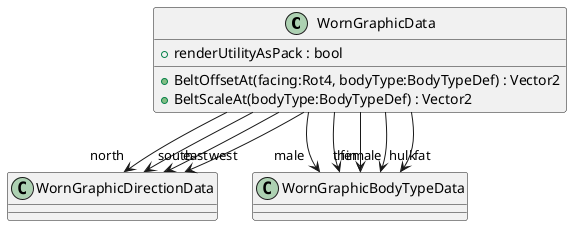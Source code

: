 @startuml
class WornGraphicData {
    + renderUtilityAsPack : bool
    + BeltOffsetAt(facing:Rot4, bodyType:BodyTypeDef) : Vector2
    + BeltScaleAt(bodyType:BodyTypeDef) : Vector2
}
WornGraphicData --> "north" WornGraphicDirectionData
WornGraphicData --> "south" WornGraphicDirectionData
WornGraphicData --> "east" WornGraphicDirectionData
WornGraphicData --> "west" WornGraphicDirectionData
WornGraphicData --> "male" WornGraphicBodyTypeData
WornGraphicData --> "female" WornGraphicBodyTypeData
WornGraphicData --> "thin" WornGraphicBodyTypeData
WornGraphicData --> "hulk" WornGraphicBodyTypeData
WornGraphicData --> "fat" WornGraphicBodyTypeData
@enduml
